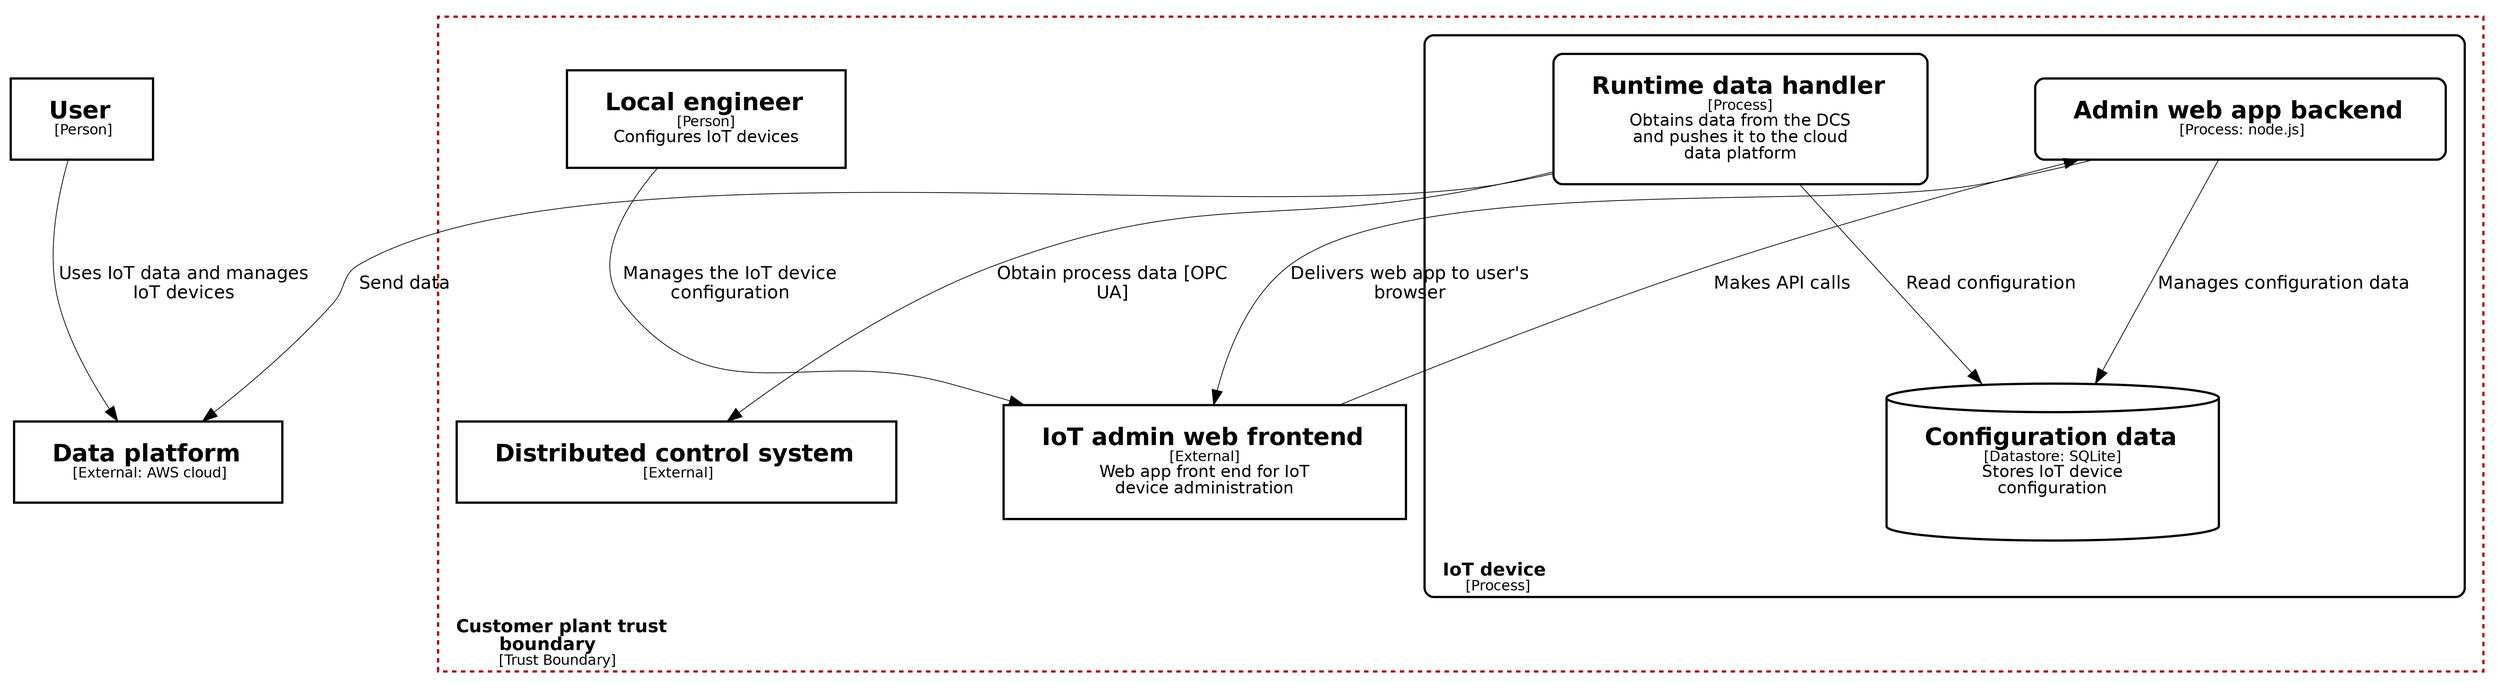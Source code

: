 digraph toplevelGraph {
	graph [compound=true fontname=helvetica nodesep=2 pad=0.2 penwidth=3 ranksep=3]
	demo_wz22mp0m [label=<<font point-size='32'> <b> User </b> </font> <br/> <font point-size='19'>[Person]</font>> color="#000000" fontname=helvetica margin=0.4 penwidth=3 shape=rectangle]
	demo_nfs2ko2u [label=<<font point-size='32'> <b> Data platform </b> </font> <br/> <font point-size='19'>[External: AWS cloud]</font>> color="#000000" fontname=helvetica margin=0.4 penwidth=3 shape=rectangle]
	demo_585nkw5q -> demo_mu0bbt9k [label=<<font point-size='24'>Manages configuration data</font>> arrowsize=2 fontname=helvetica pendwidth=3]
	demo_585nkw5q -> demo_yropur7j [label=<<font point-size='24'>Delivers web app to user&#x27;s<br/>browser</font>> arrowsize=2 fontname=helvetica pendwidth=3]
	demo_7s6siekw -> demo_yropur7j [label=<<font point-size='24'>Manages the IoT device<br/>configuration</font>> arrowsize=2 fontname=helvetica pendwidth=3]
	demo_qaggmrue -> demo_mu0bbt9k [label=<<font point-size='24'>Read configuration</font>> arrowsize=2 fontname=helvetica pendwidth=3]
	demo_qaggmrue -> demo_lhia40qq [label=<<font point-size='24'>Obtain process data [OPC<br/>UA]</font>> arrowsize=2 fontname=helvetica pendwidth=3]
	demo_yropur7j -> demo_585nkw5q [label=<<font point-size='24'>Makes API calls</font>> arrowsize=2 fontname=helvetica pendwidth=3]
	demo_wz22mp0m -> demo_nfs2ko2u [label=<<font point-size='24'>Uses IoT data and manages<br/>IoT devices</font>> arrowsize=2 fontname=helvetica pendwidth=3]
	demo_qaggmrue -> demo_nfs2ko2u [label=<<font point-size='24'>Send data</font>> arrowsize=2 fontname=helvetica pendwidth=3]
	subgraph cluster_demo_guo091ni {
		graph [color="#aa0000" compound=true fontname=helvetica label=<<font point-size='24'> <b> Customer plant trust<br/>boundary </b> </font> <br/> <font point-size='19'>[Trust Boundary]</font>> labeljust=l labelloc=b margin=25 penwidth=3 shape=rectangle style=dashed]
		demo_guo091ni [margin=0.4 penwidth=3 shape=point style=invis]
		demo_7s6siekw [label=<<font point-size='32'> <b> Local engineer </b> </font> <br/> <font point-size='19'>[Person]</font> <br/><font point-size='22'>Configures IoT devices</font>> color="#000000" fontname=helvetica margin=0.4 penwidth=3 shape=rectangle]
		demo_lhia40qq [label=<<font point-size='32'> <b> Distributed control system </b> </font> <br/> <font point-size='19'>[External]</font>> color="#000000" fontname=helvetica margin=0.4 penwidth=3 shape=rectangle]
		demo_yropur7j [label=<<font point-size='32'> <b> IoT admin web frontend </b> </font> <br/> <font point-size='19'>[External]</font> <br/><font point-size='22'>Web app front end for IoT<br/>device administration</font>> color="#000000" fontname=helvetica margin=0.4 penwidth=3 shape=rectangle]
		subgraph cluster_demo_yvgrwede {
			graph [color="#000000" compound=true fontname=helvetica label=<<font point-size='24'> <b> IoT device </b> </font> <br/> <font point-size='19'>[Process]</font>> labeljust=l labelloc=b margin=25 penwidth=3 shape=rectangle style=rounded]
			demo_yvgrwede [margin=0.4 penwidth=3 shape=point style=invis]
			demo_585nkw5q [label=<<font point-size='32'> <b> Admin web app backend </b> </font> <br/> <font point-size='19'>[Process: node.js]</font>> color="#000000" fontname=helvetica margin=0.4 penwidth=3 shape=rectangle style=rounded]
			demo_mu0bbt9k [label=<<font point-size='32'> <b> Configuration data </b> </font> <br/> <font point-size='19'>[Datastore: SQLite]</font> <br/><font point-size='22'>Stores IoT device<br/>configuration</font>> color="#000000" fontname=helvetica margin=0.4 penwidth=3 shape=cylinder]
			demo_qaggmrue [label=<<font point-size='32'> <b> Runtime data handler </b> </font> <br/> <font point-size='19'>[Process]</font> <br/><font point-size='22'>Obtains data from the DCS<br/>and pushes it to the cloud<br/>data platform</font>> color="#000000" fontname=helvetica margin=0.4 penwidth=3 shape=rectangle style=rounded]
		}
	}
}

